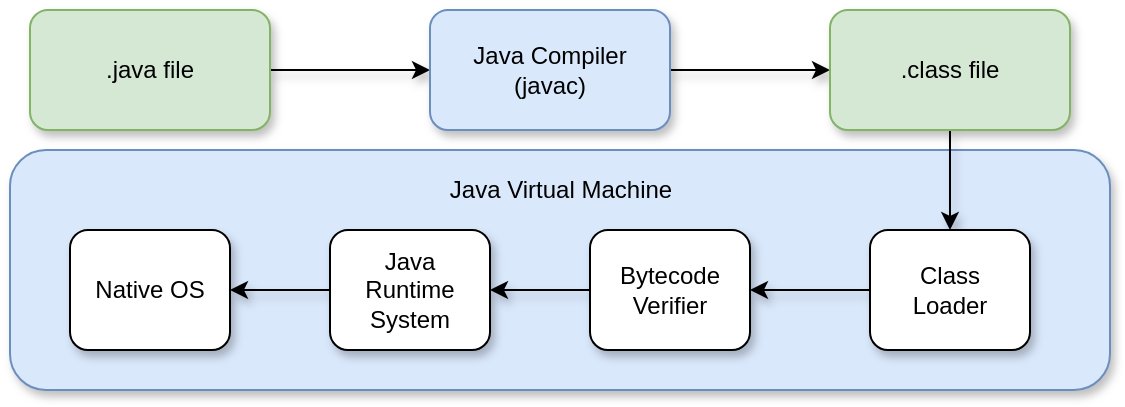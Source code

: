 <mxfile version="14.1.5" type="device"><diagram id="rhVLH9jb8bK197Q3i3f5" name="第 1 页"><mxGraphModel dx="749" dy="666" grid="1" gridSize="10" guides="1" tooltips="1" connect="1" arrows="1" fold="1" page="1" pageScale="1" pageWidth="827" pageHeight="1169" math="0" shadow="0"><root><mxCell id="0"/><mxCell id="1" parent="0"/><mxCell id="LjZMHLsr03FiaBYMLV_q-13" value="" style="rounded=1;whiteSpace=wrap;html=1;fillColor=#dae8fc;strokeColor=#6c8ebf;shadow=1;" vertex="1" parent="1"><mxGeometry x="60" y="260" width="550" height="120" as="geometry"/></mxCell><mxCell id="LjZMHLsr03FiaBYMLV_q-3" value="" style="edgeStyle=orthogonalEdgeStyle;rounded=0;orthogonalLoop=1;jettySize=auto;html=1;shadow=1;" edge="1" parent="1" source="LjZMHLsr03FiaBYMLV_q-1" target="LjZMHLsr03FiaBYMLV_q-2"><mxGeometry relative="1" as="geometry"/></mxCell><mxCell id="LjZMHLsr03FiaBYMLV_q-1" value=".java file" style="rounded=1;whiteSpace=wrap;html=1;fillColor=#d5e8d4;strokeColor=#82b366;shadow=1;" vertex="1" parent="1"><mxGeometry x="70" y="190" width="120" height="60" as="geometry"/></mxCell><mxCell id="LjZMHLsr03FiaBYMLV_q-5" value="" style="edgeStyle=orthogonalEdgeStyle;rounded=0;orthogonalLoop=1;jettySize=auto;html=1;shadow=1;" edge="1" parent="1" source="LjZMHLsr03FiaBYMLV_q-2" target="LjZMHLsr03FiaBYMLV_q-4"><mxGeometry relative="1" as="geometry"/></mxCell><mxCell id="LjZMHLsr03FiaBYMLV_q-2" value="Java Compiler&lt;br&gt;(javac)" style="whiteSpace=wrap;html=1;rounded=1;fillColor=#dae8fc;strokeColor=#6c8ebf;shadow=1;" vertex="1" parent="1"><mxGeometry x="270" y="190" width="120" height="60" as="geometry"/></mxCell><mxCell id="LjZMHLsr03FiaBYMLV_q-15" value="" style="edgeStyle=orthogonalEdgeStyle;rounded=0;orthogonalLoop=1;jettySize=auto;html=1;shadow=1;" edge="1" parent="1" source="LjZMHLsr03FiaBYMLV_q-4" target="LjZMHLsr03FiaBYMLV_q-9"><mxGeometry relative="1" as="geometry"/></mxCell><mxCell id="LjZMHLsr03FiaBYMLV_q-4" value=".class file" style="whiteSpace=wrap;html=1;rounded=1;fillColor=#d5e8d4;strokeColor=#82b366;shadow=1;" vertex="1" parent="1"><mxGeometry x="470" y="190" width="120" height="60" as="geometry"/></mxCell><mxCell id="LjZMHLsr03FiaBYMLV_q-6" value="Native OS" style="rounded=1;whiteSpace=wrap;html=1;shadow=1;" vertex="1" parent="1"><mxGeometry x="90" y="300" width="80" height="60" as="geometry"/></mxCell><mxCell id="LjZMHLsr03FiaBYMLV_q-12" value="" style="edgeStyle=orthogonalEdgeStyle;rounded=0;orthogonalLoop=1;jettySize=auto;html=1;shadow=1;" edge="1" parent="1" source="LjZMHLsr03FiaBYMLV_q-7" target="LjZMHLsr03FiaBYMLV_q-6"><mxGeometry relative="1" as="geometry"/></mxCell><mxCell id="LjZMHLsr03FiaBYMLV_q-7" value="Java&lt;br&gt;Runtime&lt;br&gt;System" style="rounded=1;whiteSpace=wrap;html=1;shadow=1;" vertex="1" parent="1"><mxGeometry x="220" y="300" width="80" height="60" as="geometry"/></mxCell><mxCell id="LjZMHLsr03FiaBYMLV_q-11" value="" style="edgeStyle=orthogonalEdgeStyle;rounded=0;orthogonalLoop=1;jettySize=auto;html=1;shadow=1;" edge="1" parent="1" source="LjZMHLsr03FiaBYMLV_q-8" target="LjZMHLsr03FiaBYMLV_q-7"><mxGeometry relative="1" as="geometry"/></mxCell><mxCell id="LjZMHLsr03FiaBYMLV_q-8" value="Bytecode&lt;br&gt;Verifier" style="rounded=1;whiteSpace=wrap;html=1;shadow=1;" vertex="1" parent="1"><mxGeometry x="350" y="300" width="80" height="60" as="geometry"/></mxCell><mxCell id="LjZMHLsr03FiaBYMLV_q-10" value="" style="edgeStyle=orthogonalEdgeStyle;rounded=0;orthogonalLoop=1;jettySize=auto;html=1;shadow=1;" edge="1" parent="1" source="LjZMHLsr03FiaBYMLV_q-9" target="LjZMHLsr03FiaBYMLV_q-8"><mxGeometry relative="1" as="geometry"/></mxCell><mxCell id="LjZMHLsr03FiaBYMLV_q-9" value="Class&lt;br&gt;Loader" style="rounded=1;whiteSpace=wrap;html=1;shadow=1;" vertex="1" parent="1"><mxGeometry x="490" y="300" width="80" height="60" as="geometry"/></mxCell><mxCell id="LjZMHLsr03FiaBYMLV_q-14" value="Java Virtual Machine" style="text;html=1;align=center;verticalAlign=middle;resizable=0;points=[];autosize=1;shadow=1;" vertex="1" parent="1"><mxGeometry x="270" y="270" width="130" height="20" as="geometry"/></mxCell></root></mxGraphModel></diagram></mxfile>
